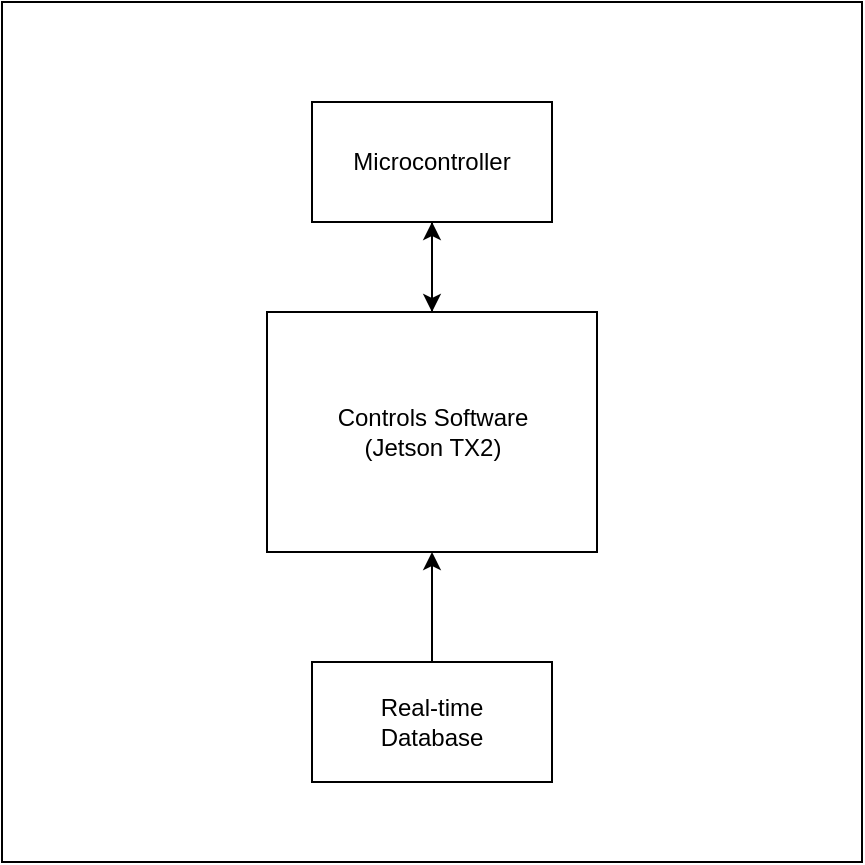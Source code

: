 <mxfile version="15.8.6" type="device"><diagram id="Akp8eNHM2OkOwHr7eFY1" name="Page-1"><mxGraphModel dx="1038" dy="579" grid="1" gridSize="10" guides="1" tooltips="1" connect="1" arrows="1" fold="1" page="1" pageScale="1" pageWidth="850" pageHeight="1100" math="0" shadow="0"><root><mxCell id="0"/><mxCell id="1" parent="0"/><mxCell id="CmASlko4hD8vyDKPypQ0-1" value="" style="whiteSpace=wrap;html=1;aspect=fixed;" vertex="1" parent="1"><mxGeometry x="200" y="90" width="430" height="430" as="geometry"/></mxCell><mxCell id="CmASlko4hD8vyDKPypQ0-5" style="edgeStyle=orthogonalEdgeStyle;rounded=0;orthogonalLoop=1;jettySize=auto;html=1;exitX=0.5;exitY=0;exitDx=0;exitDy=0;entryX=0.5;entryY=1;entryDx=0;entryDy=0;" edge="1" parent="1" source="CmASlko4hD8vyDKPypQ0-2" target="CmASlko4hD8vyDKPypQ0-3"><mxGeometry relative="1" as="geometry"/></mxCell><mxCell id="CmASlko4hD8vyDKPypQ0-2" value="" style="rounded=0;whiteSpace=wrap;html=1;" vertex="1" parent="1"><mxGeometry x="332.5" y="245" width="165" height="120" as="geometry"/></mxCell><mxCell id="CmASlko4hD8vyDKPypQ0-6" style="edgeStyle=orthogonalEdgeStyle;rounded=0;orthogonalLoop=1;jettySize=auto;html=1;exitX=0.5;exitY=1;exitDx=0;exitDy=0;entryX=0.5;entryY=0;entryDx=0;entryDy=0;" edge="1" parent="1" source="CmASlko4hD8vyDKPypQ0-3" target="CmASlko4hD8vyDKPypQ0-2"><mxGeometry relative="1" as="geometry"/></mxCell><mxCell id="CmASlko4hD8vyDKPypQ0-3" value="" style="rounded=0;whiteSpace=wrap;html=1;" vertex="1" parent="1"><mxGeometry x="355" y="140" width="120" height="60" as="geometry"/></mxCell><mxCell id="CmASlko4hD8vyDKPypQ0-7" style="edgeStyle=orthogonalEdgeStyle;rounded=0;orthogonalLoop=1;jettySize=auto;html=1;exitX=0.5;exitY=0;exitDx=0;exitDy=0;entryX=0.5;entryY=1;entryDx=0;entryDy=0;" edge="1" parent="1" source="CmASlko4hD8vyDKPypQ0-4" target="CmASlko4hD8vyDKPypQ0-2"><mxGeometry relative="1" as="geometry"/></mxCell><mxCell id="CmASlko4hD8vyDKPypQ0-4" value="" style="rounded=0;whiteSpace=wrap;html=1;" vertex="1" parent="1"><mxGeometry x="355" y="420" width="120" height="60" as="geometry"/></mxCell><mxCell id="CmASlko4hD8vyDKPypQ0-8" value="Real-time Database" style="text;html=1;strokeColor=none;fillColor=none;align=center;verticalAlign=middle;whiteSpace=wrap;rounded=0;" vertex="1" parent="1"><mxGeometry x="385" y="435" width="60" height="30" as="geometry"/></mxCell><mxCell id="CmASlko4hD8vyDKPypQ0-9" value="Microcontroller" style="text;html=1;strokeColor=none;fillColor=none;align=center;verticalAlign=middle;whiteSpace=wrap;rounded=0;" vertex="1" parent="1"><mxGeometry x="385" y="155" width="60" height="30" as="geometry"/></mxCell><mxCell id="CmASlko4hD8vyDKPypQ0-10" value="Controls Software (Jetson TX2)" style="text;html=1;strokeColor=none;fillColor=none;align=center;verticalAlign=middle;whiteSpace=wrap;rounded=0;" vertex="1" parent="1"><mxGeometry x="347.5" y="290" width="135" height="30" as="geometry"/></mxCell></root></mxGraphModel></diagram></mxfile>